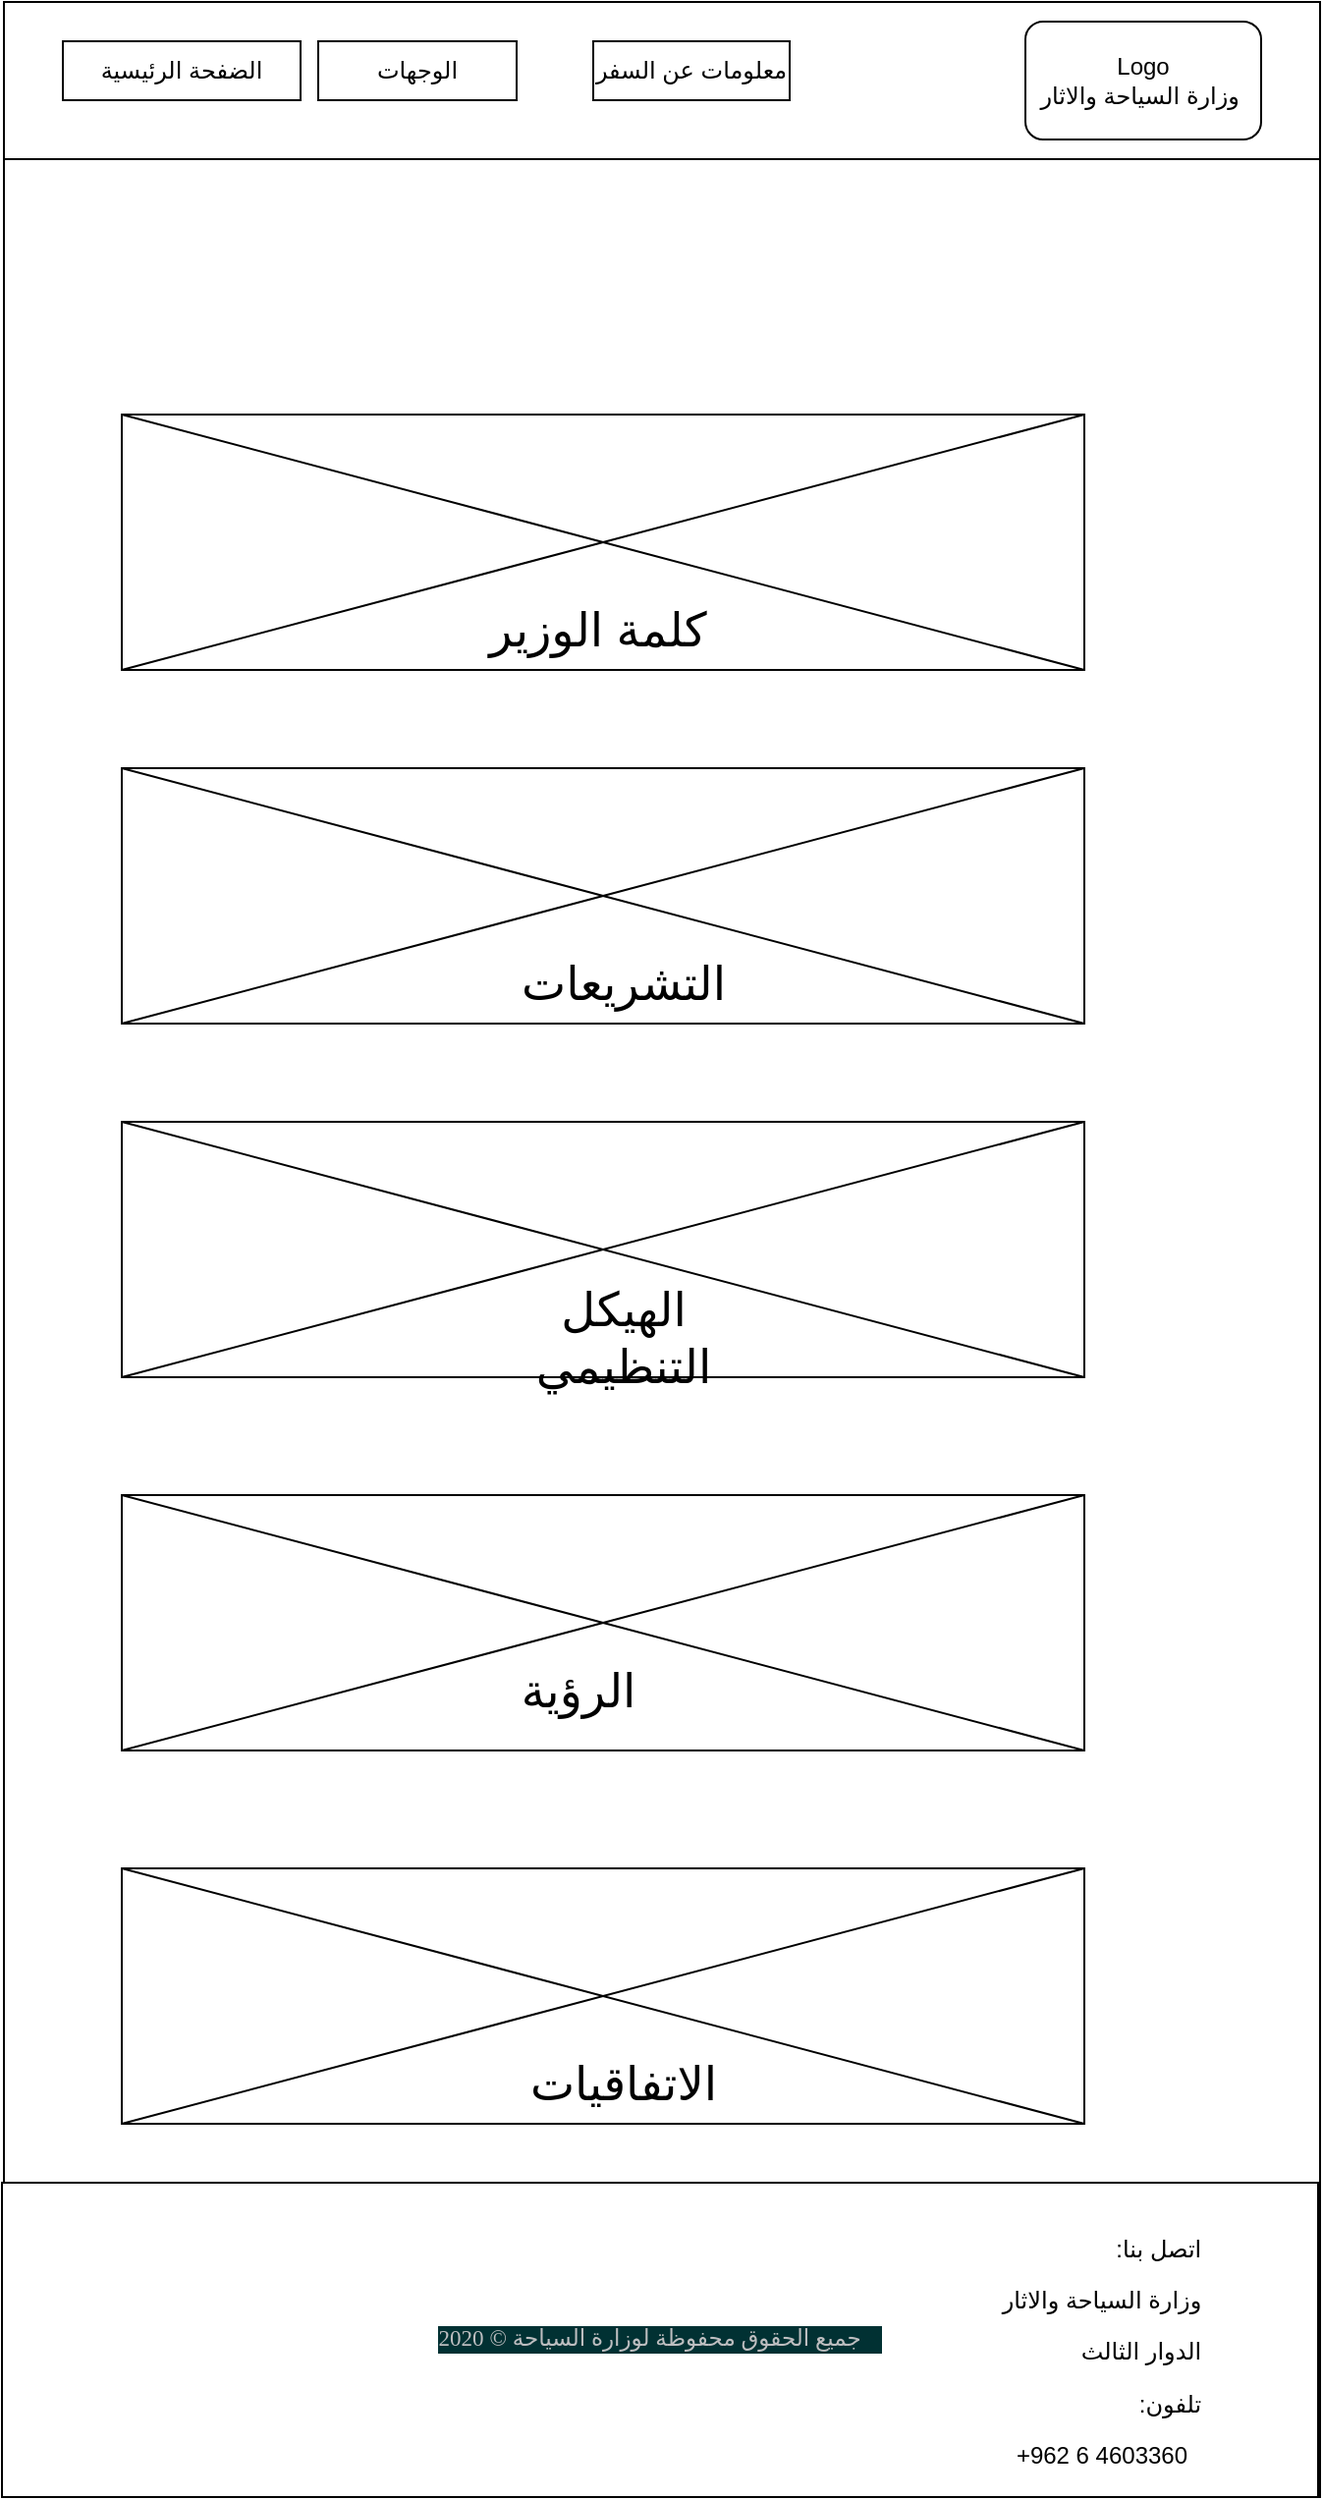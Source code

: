 <mxfile version="13.6.2" type="device"><diagram id="PjYn5qSvgO4fCyUoYhA5" name="Page-1"><mxGraphModel dx="1038" dy="1668" grid="1" gridSize="10" guides="1" tooltips="1" connect="1" arrows="1" fold="1" page="1" pageScale="1" pageWidth="827" pageHeight="1169" math="0" shadow="0"><root><mxCell id="0"/><mxCell id="1" parent="0"/><mxCell id="lnpIsnNrt6isQ0nKdN7F-1" value="" style="rounded=0;whiteSpace=wrap;html=1;" parent="1" vertex="1"><mxGeometry x="80" y="-150" width="670" height="1270" as="geometry"/></mxCell><mxCell id="lnpIsnNrt6isQ0nKdN7F-2" value="" style="rounded=0;whiteSpace=wrap;html=1;" parent="1" vertex="1"><mxGeometry x="140" y="60" width="490" height="130" as="geometry"/></mxCell><mxCell id="lnpIsnNrt6isQ0nKdN7F-3" value="" style="rounded=0;whiteSpace=wrap;html=1;" parent="1" vertex="1"><mxGeometry x="140" y="240" width="490" height="130" as="geometry"/></mxCell><mxCell id="lnpIsnNrt6isQ0nKdN7F-4" value="" style="rounded=0;whiteSpace=wrap;html=1;" parent="1" vertex="1"><mxGeometry x="140" y="420" width="490" height="130" as="geometry"/></mxCell><mxCell id="lnpIsnNrt6isQ0nKdN7F-5" value="" style="rounded=0;whiteSpace=wrap;html=1;" parent="1" vertex="1"><mxGeometry x="140" y="610" width="490" height="130" as="geometry"/></mxCell><mxCell id="lnpIsnNrt6isQ0nKdN7F-6" value="" style="rounded=0;whiteSpace=wrap;html=1;" parent="1" vertex="1"><mxGeometry x="140" y="800" width="490" height="130" as="geometry"/></mxCell><mxCell id="lnpIsnNrt6isQ0nKdN7F-7" value="" style="rounded=0;whiteSpace=wrap;html=1;" parent="1" vertex="1"><mxGeometry x="80" y="-150" width="670" height="80" as="geometry"/></mxCell><mxCell id="lnpIsnNrt6isQ0nKdN7F-8" value="الضفحة الرئيسية" style="rounded=0;whiteSpace=wrap;html=1;" parent="1" vertex="1"><mxGeometry x="110" y="-130" width="121" height="30" as="geometry"/></mxCell><mxCell id="lnpIsnNrt6isQ0nKdN7F-9" value="معلومات عن السفر" style="rounded=0;whiteSpace=wrap;html=1;" parent="1" vertex="1"><mxGeometry x="380" y="-130" width="100" height="30" as="geometry"/></mxCell><mxCell id="lnpIsnNrt6isQ0nKdN7F-10" value="الوجهات" style="rounded=0;whiteSpace=wrap;html=1;" parent="1" vertex="1"><mxGeometry x="240" y="-130" width="101" height="30" as="geometry"/></mxCell><mxCell id="lnpIsnNrt6isQ0nKdN7F-11" value="Logo&lt;br&gt;وزارة السياحة والاثار&amp;nbsp;" style="rounded=1;whiteSpace=wrap;html=1;" parent="1" vertex="1"><mxGeometry x="600" y="-140" width="120" height="60" as="geometry"/></mxCell><mxCell id="lnpIsnNrt6isQ0nKdN7F-15" value="" style="endArrow=none;html=1;exitX=0;exitY=1;exitDx=0;exitDy=0;entryX=1;entryY=0;entryDx=0;entryDy=0;" parent="1" source="lnpIsnNrt6isQ0nKdN7F-2" target="lnpIsnNrt6isQ0nKdN7F-2" edge="1"><mxGeometry width="50" height="50" relative="1" as="geometry"><mxPoint x="360" y="140" as="sourcePoint"/><mxPoint x="410" y="90" as="targetPoint"/></mxGeometry></mxCell><mxCell id="lnpIsnNrt6isQ0nKdN7F-16" value="" style="endArrow=none;html=1;exitX=0;exitY=0;exitDx=0;exitDy=0;entryX=1;entryY=1;entryDx=0;entryDy=0;" parent="1" source="lnpIsnNrt6isQ0nKdN7F-2" target="lnpIsnNrt6isQ0nKdN7F-2" edge="1"><mxGeometry width="50" height="50" relative="1" as="geometry"><mxPoint x="240" y="130" as="sourcePoint"/><mxPoint x="290" y="80" as="targetPoint"/></mxGeometry></mxCell><mxCell id="lnpIsnNrt6isQ0nKdN7F-19" value="" style="endArrow=none;html=1;exitX=0;exitY=0;exitDx=0;exitDy=0;entryX=1;entryY=1;entryDx=0;entryDy=0;" parent="1" edge="1"><mxGeometry width="50" height="50" relative="1" as="geometry"><mxPoint x="140" y="240" as="sourcePoint"/><mxPoint x="630" y="370" as="targetPoint"/></mxGeometry></mxCell><mxCell id="lnpIsnNrt6isQ0nKdN7F-20" value="" style="endArrow=none;html=1;exitX=0;exitY=1;exitDx=0;exitDy=0;entryX=1;entryY=0;entryDx=0;entryDy=0;" parent="1" edge="1"><mxGeometry width="50" height="50" relative="1" as="geometry"><mxPoint x="140.0" y="370" as="sourcePoint"/><mxPoint x="630" y="240" as="targetPoint"/></mxGeometry></mxCell><mxCell id="lnpIsnNrt6isQ0nKdN7F-21" value="" style="endArrow=none;html=1;exitX=0;exitY=1;exitDx=0;exitDy=0;entryX=1;entryY=0;entryDx=0;entryDy=0;" parent="1" edge="1"><mxGeometry width="50" height="50" relative="1" as="geometry"><mxPoint x="140.0" y="550" as="sourcePoint"/><mxPoint x="630" y="420" as="targetPoint"/></mxGeometry></mxCell><mxCell id="lnpIsnNrt6isQ0nKdN7F-22" value="" style="endArrow=none;html=1;exitX=0;exitY=1;exitDx=0;exitDy=0;entryX=1;entryY=0;entryDx=0;entryDy=0;" parent="1" edge="1"><mxGeometry width="50" height="50" relative="1" as="geometry"><mxPoint x="140.0" y="740" as="sourcePoint"/><mxPoint x="630" y="610" as="targetPoint"/></mxGeometry></mxCell><mxCell id="lnpIsnNrt6isQ0nKdN7F-23" value="" style="endArrow=none;html=1;exitX=0;exitY=1;exitDx=0;exitDy=0;entryX=1;entryY=0;entryDx=0;entryDy=0;" parent="1" edge="1"><mxGeometry width="50" height="50" relative="1" as="geometry"><mxPoint x="140.0" y="930" as="sourcePoint"/><mxPoint x="630" y="800" as="targetPoint"/></mxGeometry></mxCell><mxCell id="lnpIsnNrt6isQ0nKdN7F-24" value="" style="endArrow=none;html=1;exitX=0;exitY=0;exitDx=0;exitDy=0;entryX=1;entryY=1;entryDx=0;entryDy=0;fontStyle=1" parent="1" edge="1"><mxGeometry width="50" height="50" relative="1" as="geometry"><mxPoint x="140" y="420" as="sourcePoint"/><mxPoint x="630" y="550" as="targetPoint"/></mxGeometry></mxCell><mxCell id="lnpIsnNrt6isQ0nKdN7F-25" value="" style="endArrow=none;html=1;exitX=0;exitY=0;exitDx=0;exitDy=0;entryX=1;entryY=1;entryDx=0;entryDy=0;" parent="1" edge="1"><mxGeometry width="50" height="50" relative="1" as="geometry"><mxPoint x="140" y="610" as="sourcePoint"/><mxPoint x="630" y="740" as="targetPoint"/></mxGeometry></mxCell><mxCell id="lnpIsnNrt6isQ0nKdN7F-26" value="" style="endArrow=none;html=1;exitX=0;exitY=0;exitDx=0;exitDy=0;entryX=1;entryY=1;entryDx=0;entryDy=0;" parent="1" edge="1"><mxGeometry width="50" height="50" relative="1" as="geometry"><mxPoint x="140" y="800" as="sourcePoint"/><mxPoint x="630" y="930" as="targetPoint"/></mxGeometry></mxCell><mxCell id="lnpIsnNrt6isQ0nKdN7F-27" value="&lt;font style=&quot;font-size: 24px&quot;&gt;كلمة الوزير&lt;/font&gt;" style="text;html=1;strokeColor=none;fillColor=none;align=center;verticalAlign=middle;whiteSpace=wrap;rounded=0;" parent="1" vertex="1"><mxGeometry x="320" y="160" width="125" height="20" as="geometry"/></mxCell><mxCell id="lnpIsnNrt6isQ0nKdN7F-28" value="&lt;font style=&quot;font-size: 24px&quot;&gt;التشريعات&lt;/font&gt;" style="text;html=1;strokeColor=none;fillColor=none;align=center;verticalAlign=middle;whiteSpace=wrap;rounded=0;" parent="1" vertex="1"><mxGeometry x="332.5" y="340" width="125" height="20" as="geometry"/></mxCell><mxCell id="lnpIsnNrt6isQ0nKdN7F-29" value="&lt;font style=&quot;font-size: 24px&quot;&gt;الهيكل التنظيمي&lt;/font&gt;" style="text;html=1;strokeColor=none;fillColor=none;align=center;verticalAlign=middle;whiteSpace=wrap;rounded=0;" parent="1" vertex="1"><mxGeometry x="332.5" y="520" width="125" height="20" as="geometry"/></mxCell><mxCell id="lnpIsnNrt6isQ0nKdN7F-30" value="&lt;font style=&quot;font-size: 24px&quot;&gt;الرؤية&lt;/font&gt;" style="text;html=1;strokeColor=none;fillColor=none;align=center;verticalAlign=middle;whiteSpace=wrap;rounded=0;" parent="1" vertex="1"><mxGeometry x="310" y="700" width="125" height="20" as="geometry"/></mxCell><mxCell id="lnpIsnNrt6isQ0nKdN7F-31" value="&lt;font style=&quot;font-size: 24px&quot;&gt;الاتفاقيات&lt;/font&gt;" style="text;html=1;strokeColor=none;fillColor=none;align=center;verticalAlign=middle;whiteSpace=wrap;rounded=0;" parent="1" vertex="1"><mxGeometry x="332.5" y="900" width="125" height="20" as="geometry"/></mxCell><mxCell id="lnpIsnNrt6isQ0nKdN7F-85" value="&lt;div class=&quot;sct-copyright&quot; style=&quot;box-sizing: border-box ; color: rgb(189 , 190 , 192) ; float: right ; padding-left: 0px ; padding-right: 0.9em ; font-family: &amp;#34;newfont&amp;#34; ; font-size: 11.52px ; text-align: left ; background-color: rgb(1 , 49 , 51)&quot;&gt;جميع الحقوق محفوظة لوزارة السياحة ©&amp;nbsp;2020&lt;/div&gt;&lt;div&gt;&lt;br&gt;&lt;/div&gt;" style="rounded=0;whiteSpace=wrap;html=1;" parent="1" vertex="1"><mxGeometry x="79" y="960" width="670" height="160" as="geometry"/></mxCell><mxCell id="lnpIsnNrt6isQ0nKdN7F-86" value="&lt;p class=&quot;MsoNormal&quot; align=&quot;right&quot; style=&quot;text-align: right&quot;&gt;&lt;span lang=&quot;AR-SA&quot; dir=&quot;RTL&quot; style=&quot;font-family: &amp;#34;arial&amp;#34; , sans-serif&quot;&gt;&lt;span style=&quot;background-color: rgb(255 , 255 , 255)&quot;&gt;اتصل بنا:&lt;/span&gt;&lt;span style=&quot;background-color: yellow&quot;&gt;&lt;/span&gt;&lt;/span&gt;&lt;/p&gt;&lt;p class=&quot;MsoNormal&quot; align=&quot;right&quot; style=&quot;text-align: right&quot;&gt;&lt;span lang=&quot;AR-SA&quot; dir=&quot;RTL&quot; style=&quot;font-family: &amp;#34;arial&amp;#34; , sans-serif&quot;&gt;&lt;span style=&quot;background-color: rgb(255 , 255 , 255)&quot;&gt;وزارة السياحة والاثار&lt;/span&gt;&lt;/span&gt;&lt;/p&gt;&lt;p class=&quot;MsoNormal&quot; align=&quot;right&quot; style=&quot;text-align: right&quot;&gt;&lt;span lang=&quot;AR-SA&quot; dir=&quot;RTL&quot; style=&quot;font-family: &amp;#34;arial&amp;#34; , sans-serif&quot;&gt;&lt;span style=&quot;background-color: rgb(255 , 255 , 255)&quot;&gt;الدوار الثالث&amp;nbsp;&lt;/span&gt;&lt;/span&gt;&lt;/p&gt;&lt;p class=&quot;MsoNormal&quot; align=&quot;right&quot; style=&quot;text-align: right&quot;&gt;&lt;span lang=&quot;AR-SA&quot; dir=&quot;RTL&quot; style=&quot;font-family: &amp;#34;arial&amp;#34; , sans-serif&quot;&gt;&lt;span style=&quot;background-color: rgb(255 , 255 , 255)&quot;&gt;تلفون:&lt;/span&gt;&lt;/span&gt;&lt;/p&gt;&lt;span style=&quot;line-height: 107% ; font-family: &amp;#34;arial&amp;#34; , sans-serif&quot;&gt;&lt;font style=&quot;font-size: 12px&quot;&gt;+962 6 4603360&lt;/font&gt;&lt;/span&gt;" style="text;html=1;strokeColor=none;fillColor=none;align=center;verticalAlign=middle;whiteSpace=wrap;rounded=0;" parent="1" vertex="1"><mxGeometry x="559" y="975" width="160" height="130" as="geometry"/></mxCell></root></mxGraphModel></diagram></mxfile>